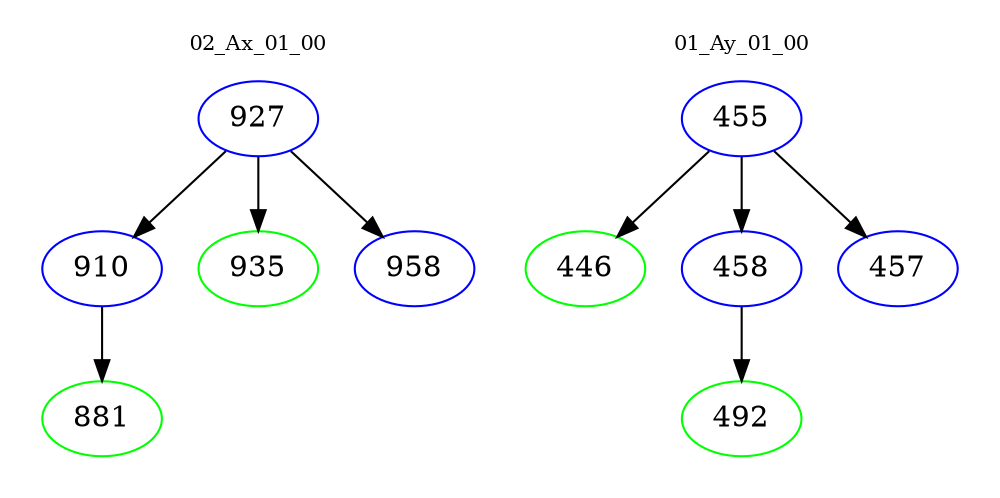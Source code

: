 digraph{
subgraph cluster_0 {
color = white
label = "02_Ax_01_00";
fontsize=10;
T0_927 [label="927", color="blue"]
T0_927 -> T0_910 [color="black"]
T0_910 [label="910", color="blue"]
T0_910 -> T0_881 [color="black"]
T0_881 [label="881", color="green"]
T0_927 -> T0_935 [color="black"]
T0_935 [label="935", color="green"]
T0_927 -> T0_958 [color="black"]
T0_958 [label="958", color="blue"]
}
subgraph cluster_1 {
color = white
label = "01_Ay_01_00";
fontsize=10;
T1_455 [label="455", color="blue"]
T1_455 -> T1_446 [color="black"]
T1_446 [label="446", color="green"]
T1_455 -> T1_458 [color="black"]
T1_458 [label="458", color="blue"]
T1_458 -> T1_492 [color="black"]
T1_492 [label="492", color="green"]
T1_455 -> T1_457 [color="black"]
T1_457 [label="457", color="blue"]
}
}
